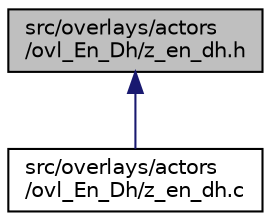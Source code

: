 digraph "src/overlays/actors/ovl_En_Dh/z_en_dh.h"
{
 // LATEX_PDF_SIZE
  edge [fontname="Helvetica",fontsize="10",labelfontname="Helvetica",labelfontsize="10"];
  node [fontname="Helvetica",fontsize="10",shape=record];
  Node1 [label="src/overlays/actors\l/ovl_En_Dh/z_en_dh.h",height=0.2,width=0.4,color="black", fillcolor="grey75", style="filled", fontcolor="black",tooltip=" "];
  Node1 -> Node2 [dir="back",color="midnightblue",fontsize="10",style="solid",fontname="Helvetica"];
  Node2 [label="src/overlays/actors\l/ovl_En_Dh/z_en_dh.c",height=0.2,width=0.4,color="black", fillcolor="white", style="filled",URL="$da/d11/z__en__dh_8c.html",tooltip=" "];
}
